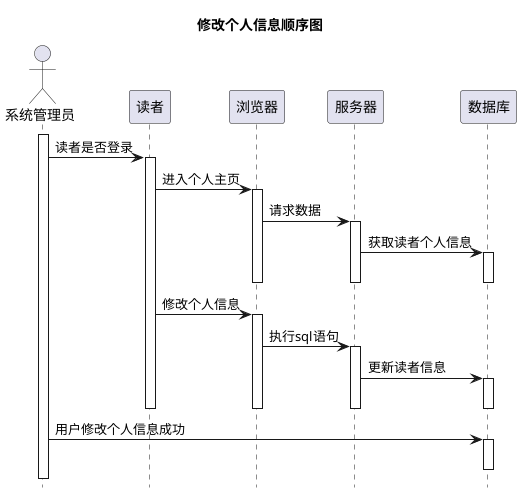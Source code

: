 @startuml
hide footbox
title 修改个人信息顺序图
actor 系统管理员 as user
activate user
user->读者:读者是否登录
activate 读者
读者->浏览器:进入个人主页
activate 浏览器
浏览器->服务器:请求数据
activate 服务器
服务器->数据库:获取读者个人信息
activate 数据库
deactivate 数据库
deactivate 服务器
deactivate 浏览器
读者->浏览器:修改个人信息
activate 浏览器
浏览器->服务器:执行sql语句
activate 服务器
服务器->数据库:更新读者信息
activate 数据库
deactivate 数据库
deactivate 服务器
deactivate 浏览器
deactivate 读者
user->数据库:用户修改个人信息成功
activate 数据库
deactivate 数据库
@enduml